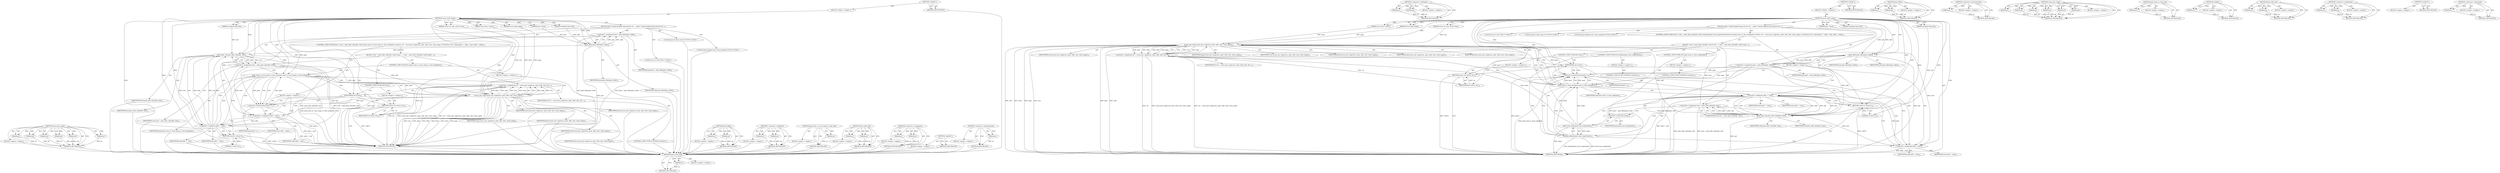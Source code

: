 digraph "&lt;operator&gt;.postIncrement" {
vulnerable_116 [label=<(METHOD,pmd_trans_huge)>];
vulnerable_117 [label=<(PARAM,p1)>];
vulnerable_118 [label=<(BLOCK,&lt;empty&gt;,&lt;empty&gt;)>];
vulnerable_119 [label=<(METHOD_RETURN,ANY)>];
vulnerable_141 [label=<(METHOD,&lt;operator&gt;.notEquals)>];
vulnerable_142 [label=<(PARAM,p1)>];
vulnerable_143 [label=<(PARAM,p2)>];
vulnerable_144 [label=<(BLOCK,&lt;empty&gt;,&lt;empty&gt;)>];
vulnerable_145 [label=<(METHOD_RETURN,ANY)>];
vulnerable_6 [label=<(METHOD,&lt;global&gt;)<SUB>1</SUB>>];
vulnerable_7 [label=<(BLOCK,&lt;empty&gt;,&lt;empty&gt;)<SUB>1</SUB>>];
vulnerable_8 [label=<(METHOD,unuse_pmd_range)<SUB>1</SUB>>];
vulnerable_9 [label=<(PARAM,struct vm_area_struct *vma)<SUB>1</SUB>>];
vulnerable_10 [label=<(PARAM,pud_t *pud)<SUB>1</SUB>>];
vulnerable_11 [label=<(PARAM,unsigned long addr)<SUB>2</SUB>>];
vulnerable_12 [label=<(PARAM,unsigned long end)<SUB>2</SUB>>];
vulnerable_13 [label=<(PARAM,swp_entry_t entry)<SUB>3</SUB>>];
vulnerable_14 [label=<(PARAM,struct page *page)<SUB>3</SUB>>];
vulnerable_15 [label=<(BLOCK,{
	pmd_t *pmd;
	unsigned long next;
	int ret;

...,{
	pmd_t *pmd;
	unsigned long next;
	int ret;

...)<SUB>4</SUB>>];
vulnerable_16 [label="<(LOCAL,pmd_t* pmd: pmd_t*)<SUB>5</SUB>>"];
vulnerable_17 [label="<(LOCAL,long unsigned next: long unsigned)<SUB>6</SUB>>"];
vulnerable_18 [label="<(LOCAL,int ret: int)<SUB>7</SUB>>"];
vulnerable_19 [label=<(&lt;operator&gt;.assignment,pmd = pmd_offset(pud, addr))<SUB>9</SUB>>];
vulnerable_20 [label=<(IDENTIFIER,pmd,pmd = pmd_offset(pud, addr))<SUB>9</SUB>>];
vulnerable_21 [label=<(pmd_offset,pmd_offset(pud, addr))<SUB>9</SUB>>];
vulnerable_22 [label=<(IDENTIFIER,pud,pmd_offset(pud, addr))<SUB>9</SUB>>];
vulnerable_23 [label=<(IDENTIFIER,addr,pmd_offset(pud, addr))<SUB>9</SUB>>];
vulnerable_24 [label=<(CONTROL_STRUCTURE,DO,do {
 		next = pmd_addr_end(addr, end);
		if (unlikely(pmd_trans_huge(*pmd)))
			continue;
		if (pmd_none_or_clear_bad(pmd))
 			continue;
 		ret = unuse_pte_range(vma, pmd, addr, next, entry, page);
 		if (ret)
			return ret;
	} while (pmd++, addr = next, addr != end);)<SUB>10</SUB>>];
vulnerable_25 [label=<(BLOCK,{
 		next = pmd_addr_end(addr, end);
		if (unli...,{
 		next = pmd_addr_end(addr, end);
		if (unli...)<SUB>10</SUB>>];
vulnerable_26 [label=<(&lt;operator&gt;.assignment,next = pmd_addr_end(addr, end))<SUB>11</SUB>>];
vulnerable_27 [label=<(IDENTIFIER,next,next = pmd_addr_end(addr, end))<SUB>11</SUB>>];
vulnerable_28 [label=<(pmd_addr_end,pmd_addr_end(addr, end))<SUB>11</SUB>>];
vulnerable_29 [label=<(IDENTIFIER,addr,pmd_addr_end(addr, end))<SUB>11</SUB>>];
vulnerable_30 [label=<(IDENTIFIER,end,pmd_addr_end(addr, end))<SUB>11</SUB>>];
vulnerable_31 [label=<(CONTROL_STRUCTURE,IF,if (unlikely(pmd_trans_huge(*pmd))))<SUB>12</SUB>>];
vulnerable_32 [label=<(unlikely,unlikely(pmd_trans_huge(*pmd)))<SUB>12</SUB>>];
vulnerable_33 [label=<(pmd_trans_huge,pmd_trans_huge(*pmd))<SUB>12</SUB>>];
vulnerable_34 [label=<(&lt;operator&gt;.indirection,*pmd)<SUB>12</SUB>>];
vulnerable_35 [label=<(IDENTIFIER,pmd,pmd_trans_huge(*pmd))<SUB>12</SUB>>];
vulnerable_36 [label=<(BLOCK,&lt;empty&gt;,&lt;empty&gt;)<SUB>13</SUB>>];
vulnerable_37 [label=<(CONTROL_STRUCTURE,CONTINUE,continue;)<SUB>13</SUB>>];
vulnerable_38 [label=<(CONTROL_STRUCTURE,IF,if (pmd_none_or_clear_bad(pmd)))<SUB>14</SUB>>];
vulnerable_39 [label=<(pmd_none_or_clear_bad,pmd_none_or_clear_bad(pmd))<SUB>14</SUB>>];
vulnerable_40 [label=<(IDENTIFIER,pmd,pmd_none_or_clear_bad(pmd))<SUB>14</SUB>>];
vulnerable_41 [label=<(BLOCK,&lt;empty&gt;,&lt;empty&gt;)<SUB>15</SUB>>];
vulnerable_42 [label=<(CONTROL_STRUCTURE,CONTINUE,continue;)<SUB>15</SUB>>];
vulnerable_43 [label=<(&lt;operator&gt;.assignment,ret = unuse_pte_range(vma, pmd, addr, next, ent...)<SUB>16</SUB>>];
vulnerable_44 [label=<(IDENTIFIER,ret,ret = unuse_pte_range(vma, pmd, addr, next, ent...)<SUB>16</SUB>>];
vulnerable_45 [label=<(unuse_pte_range,unuse_pte_range(vma, pmd, addr, next, entry, page))<SUB>16</SUB>>];
vulnerable_46 [label=<(IDENTIFIER,vma,unuse_pte_range(vma, pmd, addr, next, entry, page))<SUB>16</SUB>>];
vulnerable_47 [label=<(IDENTIFIER,pmd,unuse_pte_range(vma, pmd, addr, next, entry, page))<SUB>16</SUB>>];
vulnerable_48 [label=<(IDENTIFIER,addr,unuse_pte_range(vma, pmd, addr, next, entry, page))<SUB>16</SUB>>];
vulnerable_49 [label=<(IDENTIFIER,next,unuse_pte_range(vma, pmd, addr, next, entry, page))<SUB>16</SUB>>];
vulnerable_50 [label=<(IDENTIFIER,entry,unuse_pte_range(vma, pmd, addr, next, entry, page))<SUB>16</SUB>>];
vulnerable_51 [label=<(IDENTIFIER,page,unuse_pte_range(vma, pmd, addr, next, entry, page))<SUB>16</SUB>>];
vulnerable_52 [label=<(CONTROL_STRUCTURE,IF,if (ret))<SUB>17</SUB>>];
vulnerable_53 [label=<(IDENTIFIER,ret,if (ret))<SUB>17</SUB>>];
vulnerable_54 [label=<(BLOCK,&lt;empty&gt;,&lt;empty&gt;)<SUB>18</SUB>>];
vulnerable_55 [label=<(RETURN,return ret;,return ret;)<SUB>18</SUB>>];
vulnerable_56 [label=<(IDENTIFIER,ret,return ret;)<SUB>18</SUB>>];
vulnerable_57 [label=<(BLOCK,&lt;empty&gt;,&lt;empty&gt;)<SUB>19</SUB>>];
vulnerable_58 [label=<(&lt;operator&gt;.postIncrement,pmd++)<SUB>19</SUB>>];
vulnerable_59 [label=<(IDENTIFIER,pmd,pmd++)<SUB>19</SUB>>];
vulnerable_60 [label=<(&lt;operator&gt;.assignment,addr = next)<SUB>19</SUB>>];
vulnerable_61 [label=<(IDENTIFIER,addr,addr = next)<SUB>19</SUB>>];
vulnerable_62 [label=<(IDENTIFIER,next,addr = next)<SUB>19</SUB>>];
vulnerable_63 [label=<(&lt;operator&gt;.notEquals,addr != end)<SUB>19</SUB>>];
vulnerable_64 [label=<(IDENTIFIER,addr,addr != end)<SUB>19</SUB>>];
vulnerable_65 [label=<(IDENTIFIER,end,addr != end)<SUB>19</SUB>>];
vulnerable_66 [label=<(RETURN,return 0;,return 0;)<SUB>20</SUB>>];
vulnerable_67 [label=<(LITERAL,0,return 0;)<SUB>20</SUB>>];
vulnerable_68 [label=<(METHOD_RETURN,int)<SUB>1</SUB>>];
vulnerable_70 [label=<(METHOD_RETURN,ANY)<SUB>1</SUB>>];
vulnerable_102 [label=<(METHOD,pmd_offset)>];
vulnerable_103 [label=<(PARAM,p1)>];
vulnerable_104 [label=<(PARAM,p2)>];
vulnerable_105 [label=<(BLOCK,&lt;empty&gt;,&lt;empty&gt;)>];
vulnerable_106 [label=<(METHOD_RETURN,ANY)>];
vulnerable_137 [label=<(METHOD,&lt;operator&gt;.postIncrement)>];
vulnerable_138 [label=<(PARAM,p1)>];
vulnerable_139 [label=<(BLOCK,&lt;empty&gt;,&lt;empty&gt;)>];
vulnerable_140 [label=<(METHOD_RETURN,ANY)>];
vulnerable_128 [label=<(METHOD,unuse_pte_range)>];
vulnerable_129 [label=<(PARAM,p1)>];
vulnerable_130 [label=<(PARAM,p2)>];
vulnerable_131 [label=<(PARAM,p3)>];
vulnerable_132 [label=<(PARAM,p4)>];
vulnerable_133 [label=<(PARAM,p5)>];
vulnerable_134 [label=<(PARAM,p6)>];
vulnerable_135 [label=<(BLOCK,&lt;empty&gt;,&lt;empty&gt;)>];
vulnerable_136 [label=<(METHOD_RETURN,ANY)>];
vulnerable_124 [label=<(METHOD,pmd_none_or_clear_bad)>];
vulnerable_125 [label=<(PARAM,p1)>];
vulnerable_126 [label=<(BLOCK,&lt;empty&gt;,&lt;empty&gt;)>];
vulnerable_127 [label=<(METHOD_RETURN,ANY)>];
vulnerable_112 [label=<(METHOD,unlikely)>];
vulnerable_113 [label=<(PARAM,p1)>];
vulnerable_114 [label=<(BLOCK,&lt;empty&gt;,&lt;empty&gt;)>];
vulnerable_115 [label=<(METHOD_RETURN,ANY)>];
vulnerable_107 [label=<(METHOD,pmd_addr_end)>];
vulnerable_108 [label=<(PARAM,p1)>];
vulnerable_109 [label=<(PARAM,p2)>];
vulnerable_110 [label=<(BLOCK,&lt;empty&gt;,&lt;empty&gt;)>];
vulnerable_111 [label=<(METHOD_RETURN,ANY)>];
vulnerable_97 [label=<(METHOD,&lt;operator&gt;.assignment)>];
vulnerable_98 [label=<(PARAM,p1)>];
vulnerable_99 [label=<(PARAM,p2)>];
vulnerable_100 [label=<(BLOCK,&lt;empty&gt;,&lt;empty&gt;)>];
vulnerable_101 [label=<(METHOD_RETURN,ANY)>];
vulnerable_91 [label=<(METHOD,&lt;global&gt;)<SUB>1</SUB>>];
vulnerable_92 [label=<(BLOCK,&lt;empty&gt;,&lt;empty&gt;)>];
vulnerable_93 [label=<(METHOD_RETURN,ANY)>];
vulnerable_120 [label=<(METHOD,&lt;operator&gt;.indirection)>];
vulnerable_121 [label=<(PARAM,p1)>];
vulnerable_122 [label=<(BLOCK,&lt;empty&gt;,&lt;empty&gt;)>];
vulnerable_123 [label=<(METHOD_RETURN,ANY)>];
fixed_109 [label=<(METHOD,unuse_pte_range)>];
fixed_110 [label=<(PARAM,p1)>];
fixed_111 [label=<(PARAM,p2)>];
fixed_112 [label=<(PARAM,p3)>];
fixed_113 [label=<(PARAM,p4)>];
fixed_114 [label=<(PARAM,p5)>];
fixed_115 [label=<(PARAM,p6)>];
fixed_116 [label=<(BLOCK,&lt;empty&gt;,&lt;empty&gt;)>];
fixed_117 [label=<(METHOD_RETURN,ANY)>];
fixed_6 [label=<(METHOD,&lt;global&gt;)<SUB>1</SUB>>];
fixed_7 [label=<(BLOCK,&lt;empty&gt;,&lt;empty&gt;)<SUB>1</SUB>>];
fixed_8 [label=<(METHOD,unuse_pmd_range)<SUB>1</SUB>>];
fixed_9 [label=<(PARAM,struct vm_area_struct *vma)<SUB>1</SUB>>];
fixed_10 [label=<(PARAM,pud_t *pud)<SUB>1</SUB>>];
fixed_11 [label=<(PARAM,unsigned long addr)<SUB>2</SUB>>];
fixed_12 [label=<(PARAM,unsigned long end)<SUB>2</SUB>>];
fixed_13 [label=<(PARAM,swp_entry_t entry)<SUB>3</SUB>>];
fixed_14 [label=<(PARAM,struct page *page)<SUB>3</SUB>>];
fixed_15 [label=<(BLOCK,{
	pmd_t *pmd;
	unsigned long next;
	int ret;

...,{
	pmd_t *pmd;
	unsigned long next;
	int ret;

...)<SUB>4</SUB>>];
fixed_16 [label="<(LOCAL,pmd_t* pmd: pmd_t*)<SUB>5</SUB>>"];
fixed_17 [label="<(LOCAL,long unsigned next: long unsigned)<SUB>6</SUB>>"];
fixed_18 [label="<(LOCAL,int ret: int)<SUB>7</SUB>>"];
fixed_19 [label=<(&lt;operator&gt;.assignment,pmd = pmd_offset(pud, addr))<SUB>9</SUB>>];
fixed_20 [label=<(IDENTIFIER,pmd,pmd = pmd_offset(pud, addr))<SUB>9</SUB>>];
fixed_21 [label=<(pmd_offset,pmd_offset(pud, addr))<SUB>9</SUB>>];
fixed_22 [label=<(IDENTIFIER,pud,pmd_offset(pud, addr))<SUB>9</SUB>>];
fixed_23 [label=<(IDENTIFIER,addr,pmd_offset(pud, addr))<SUB>9</SUB>>];
fixed_24 [label=<(CONTROL_STRUCTURE,DO,do {
 		next = pmd_addr_end(addr, end);
		if (pmd_none_or_trans_huge_or_clear_bad(pmd))
 			continue;
 		ret = unuse_pte_range(vma, pmd, addr, next, entry, page);
 		if (ret)
			return ret;
	} while (pmd++, addr = next, addr != end);)<SUB>10</SUB>>];
fixed_25 [label=<(BLOCK,{
 		next = pmd_addr_end(addr, end);
		if (pmd_...,{
 		next = pmd_addr_end(addr, end);
		if (pmd_...)<SUB>10</SUB>>];
fixed_26 [label=<(&lt;operator&gt;.assignment,next = pmd_addr_end(addr, end))<SUB>11</SUB>>];
fixed_27 [label=<(IDENTIFIER,next,next = pmd_addr_end(addr, end))<SUB>11</SUB>>];
fixed_28 [label=<(pmd_addr_end,pmd_addr_end(addr, end))<SUB>11</SUB>>];
fixed_29 [label=<(IDENTIFIER,addr,pmd_addr_end(addr, end))<SUB>11</SUB>>];
fixed_30 [label=<(IDENTIFIER,end,pmd_addr_end(addr, end))<SUB>11</SUB>>];
fixed_31 [label=<(CONTROL_STRUCTURE,IF,if (pmd_none_or_trans_huge_or_clear_bad(pmd)))<SUB>12</SUB>>];
fixed_32 [label=<(pmd_none_or_trans_huge_or_clear_bad,pmd_none_or_trans_huge_or_clear_bad(pmd))<SUB>12</SUB>>];
fixed_33 [label=<(IDENTIFIER,pmd,pmd_none_or_trans_huge_or_clear_bad(pmd))<SUB>12</SUB>>];
fixed_34 [label=<(BLOCK,&lt;empty&gt;,&lt;empty&gt;)<SUB>13</SUB>>];
fixed_35 [label=<(CONTROL_STRUCTURE,CONTINUE,continue;)<SUB>13</SUB>>];
fixed_36 [label=<(&lt;operator&gt;.assignment,ret = unuse_pte_range(vma, pmd, addr, next, ent...)<SUB>14</SUB>>];
fixed_37 [label=<(IDENTIFIER,ret,ret = unuse_pte_range(vma, pmd, addr, next, ent...)<SUB>14</SUB>>];
fixed_38 [label=<(unuse_pte_range,unuse_pte_range(vma, pmd, addr, next, entry, page))<SUB>14</SUB>>];
fixed_39 [label=<(IDENTIFIER,vma,unuse_pte_range(vma, pmd, addr, next, entry, page))<SUB>14</SUB>>];
fixed_40 [label=<(IDENTIFIER,pmd,unuse_pte_range(vma, pmd, addr, next, entry, page))<SUB>14</SUB>>];
fixed_41 [label=<(IDENTIFIER,addr,unuse_pte_range(vma, pmd, addr, next, entry, page))<SUB>14</SUB>>];
fixed_42 [label=<(IDENTIFIER,next,unuse_pte_range(vma, pmd, addr, next, entry, page))<SUB>14</SUB>>];
fixed_43 [label=<(IDENTIFIER,entry,unuse_pte_range(vma, pmd, addr, next, entry, page))<SUB>14</SUB>>];
fixed_44 [label=<(IDENTIFIER,page,unuse_pte_range(vma, pmd, addr, next, entry, page))<SUB>14</SUB>>];
fixed_45 [label=<(CONTROL_STRUCTURE,IF,if (ret))<SUB>15</SUB>>];
fixed_46 [label=<(IDENTIFIER,ret,if (ret))<SUB>15</SUB>>];
fixed_47 [label=<(BLOCK,&lt;empty&gt;,&lt;empty&gt;)<SUB>16</SUB>>];
fixed_48 [label=<(RETURN,return ret;,return ret;)<SUB>16</SUB>>];
fixed_49 [label=<(IDENTIFIER,ret,return ret;)<SUB>16</SUB>>];
fixed_50 [label=<(BLOCK,&lt;empty&gt;,&lt;empty&gt;)<SUB>17</SUB>>];
fixed_51 [label=<(&lt;operator&gt;.postIncrement,pmd++)<SUB>17</SUB>>];
fixed_52 [label=<(IDENTIFIER,pmd,pmd++)<SUB>17</SUB>>];
fixed_53 [label=<(&lt;operator&gt;.assignment,addr = next)<SUB>17</SUB>>];
fixed_54 [label=<(IDENTIFIER,addr,addr = next)<SUB>17</SUB>>];
fixed_55 [label=<(IDENTIFIER,next,addr = next)<SUB>17</SUB>>];
fixed_56 [label=<(&lt;operator&gt;.notEquals,addr != end)<SUB>17</SUB>>];
fixed_57 [label=<(IDENTIFIER,addr,addr != end)<SUB>17</SUB>>];
fixed_58 [label=<(IDENTIFIER,end,addr != end)<SUB>17</SUB>>];
fixed_59 [label=<(RETURN,return 0;,return 0;)<SUB>18</SUB>>];
fixed_60 [label=<(LITERAL,0,return 0;)<SUB>18</SUB>>];
fixed_61 [label=<(METHOD_RETURN,int)<SUB>1</SUB>>];
fixed_63 [label=<(METHOD_RETURN,ANY)<SUB>1</SUB>>];
fixed_95 [label=<(METHOD,pmd_offset)>];
fixed_96 [label=<(PARAM,p1)>];
fixed_97 [label=<(PARAM,p2)>];
fixed_98 [label=<(BLOCK,&lt;empty&gt;,&lt;empty&gt;)>];
fixed_99 [label=<(METHOD_RETURN,ANY)>];
fixed_122 [label=<(METHOD,&lt;operator&gt;.notEquals)>];
fixed_123 [label=<(PARAM,p1)>];
fixed_124 [label=<(PARAM,p2)>];
fixed_125 [label=<(BLOCK,&lt;empty&gt;,&lt;empty&gt;)>];
fixed_126 [label=<(METHOD_RETURN,ANY)>];
fixed_105 [label=<(METHOD,pmd_none_or_trans_huge_or_clear_bad)>];
fixed_106 [label=<(PARAM,p1)>];
fixed_107 [label=<(BLOCK,&lt;empty&gt;,&lt;empty&gt;)>];
fixed_108 [label=<(METHOD_RETURN,ANY)>];
fixed_100 [label=<(METHOD,pmd_addr_end)>];
fixed_101 [label=<(PARAM,p1)>];
fixed_102 [label=<(PARAM,p2)>];
fixed_103 [label=<(BLOCK,&lt;empty&gt;,&lt;empty&gt;)>];
fixed_104 [label=<(METHOD_RETURN,ANY)>];
fixed_90 [label=<(METHOD,&lt;operator&gt;.assignment)>];
fixed_91 [label=<(PARAM,p1)>];
fixed_92 [label=<(PARAM,p2)>];
fixed_93 [label=<(BLOCK,&lt;empty&gt;,&lt;empty&gt;)>];
fixed_94 [label=<(METHOD_RETURN,ANY)>];
fixed_84 [label=<(METHOD,&lt;global&gt;)<SUB>1</SUB>>];
fixed_85 [label=<(BLOCK,&lt;empty&gt;,&lt;empty&gt;)>];
fixed_86 [label=<(METHOD_RETURN,ANY)>];
fixed_118 [label=<(METHOD,&lt;operator&gt;.postIncrement)>];
fixed_119 [label=<(PARAM,p1)>];
fixed_120 [label=<(BLOCK,&lt;empty&gt;,&lt;empty&gt;)>];
fixed_121 [label=<(METHOD_RETURN,ANY)>];
vulnerable_116 -> vulnerable_117  [key=0, label="AST: "];
vulnerable_116 -> vulnerable_117  [key=1, label="DDG: "];
vulnerable_116 -> vulnerable_118  [key=0, label="AST: "];
vulnerable_116 -> vulnerable_119  [key=0, label="AST: "];
vulnerable_116 -> vulnerable_119  [key=1, label="CFG: "];
vulnerable_117 -> vulnerable_119  [key=0, label="DDG: p1"];
vulnerable_141 -> vulnerable_142  [key=0, label="AST: "];
vulnerable_141 -> vulnerable_142  [key=1, label="DDG: "];
vulnerable_141 -> vulnerable_144  [key=0, label="AST: "];
vulnerable_141 -> vulnerable_143  [key=0, label="AST: "];
vulnerable_141 -> vulnerable_143  [key=1, label="DDG: "];
vulnerable_141 -> vulnerable_145  [key=0, label="AST: "];
vulnerable_141 -> vulnerable_145  [key=1, label="CFG: "];
vulnerable_142 -> vulnerable_145  [key=0, label="DDG: p1"];
vulnerable_143 -> vulnerable_145  [key=0, label="DDG: p2"];
vulnerable_6 -> vulnerable_7  [key=0, label="AST: "];
vulnerable_6 -> vulnerable_70  [key=0, label="AST: "];
vulnerable_6 -> vulnerable_70  [key=1, label="CFG: "];
vulnerable_7 -> vulnerable_8  [key=0, label="AST: "];
vulnerable_8 -> vulnerable_9  [key=0, label="AST: "];
vulnerable_8 -> vulnerable_9  [key=1, label="DDG: "];
vulnerable_8 -> vulnerable_10  [key=0, label="AST: "];
vulnerable_8 -> vulnerable_10  [key=1, label="DDG: "];
vulnerable_8 -> vulnerable_11  [key=0, label="AST: "];
vulnerable_8 -> vulnerable_11  [key=1, label="DDG: "];
vulnerable_8 -> vulnerable_12  [key=0, label="AST: "];
vulnerable_8 -> vulnerable_12  [key=1, label="DDG: "];
vulnerable_8 -> vulnerable_13  [key=0, label="AST: "];
vulnerable_8 -> vulnerable_13  [key=1, label="DDG: "];
vulnerable_8 -> vulnerable_14  [key=0, label="AST: "];
vulnerable_8 -> vulnerable_14  [key=1, label="DDG: "];
vulnerable_8 -> vulnerable_15  [key=0, label="AST: "];
vulnerable_8 -> vulnerable_68  [key=0, label="AST: "];
vulnerable_8 -> vulnerable_21  [key=0, label="CFG: "];
vulnerable_8 -> vulnerable_21  [key=1, label="DDG: "];
vulnerable_8 -> vulnerable_66  [key=0, label="DDG: "];
vulnerable_8 -> vulnerable_67  [key=0, label="DDG: "];
vulnerable_8 -> vulnerable_60  [key=0, label="DDG: "];
vulnerable_8 -> vulnerable_53  [key=0, label="DDG: "];
vulnerable_8 -> vulnerable_58  [key=0, label="DDG: "];
vulnerable_8 -> vulnerable_63  [key=0, label="DDG: "];
vulnerable_8 -> vulnerable_28  [key=0, label="DDG: "];
vulnerable_8 -> vulnerable_39  [key=0, label="DDG: "];
vulnerable_8 -> vulnerable_45  [key=0, label="DDG: "];
vulnerable_8 -> vulnerable_56  [key=0, label="DDG: "];
vulnerable_9 -> vulnerable_45  [key=0, label="DDG: vma"];
vulnerable_10 -> vulnerable_21  [key=0, label="DDG: pud"];
vulnerable_11 -> vulnerable_21  [key=0, label="DDG: addr"];
vulnerable_12 -> vulnerable_28  [key=0, label="DDG: end"];
vulnerable_13 -> vulnerable_45  [key=0, label="DDG: entry"];
vulnerable_14 -> vulnerable_45  [key=0, label="DDG: page"];
vulnerable_15 -> vulnerable_16  [key=0, label="AST: "];
vulnerable_15 -> vulnerable_17  [key=0, label="AST: "];
vulnerable_15 -> vulnerable_18  [key=0, label="AST: "];
vulnerable_15 -> vulnerable_19  [key=0, label="AST: "];
vulnerable_15 -> vulnerable_24  [key=0, label="AST: "];
vulnerable_15 -> vulnerable_66  [key=0, label="AST: "];
vulnerable_19 -> vulnerable_20  [key=0, label="AST: "];
vulnerable_19 -> vulnerable_21  [key=0, label="AST: "];
vulnerable_19 -> vulnerable_28  [key=0, label="CFG: "];
vulnerable_19 -> vulnerable_68  [key=0, label="DDG: pmd_offset(pud, addr)"];
vulnerable_19 -> vulnerable_68  [key=1, label="DDG: pmd = pmd_offset(pud, addr)"];
vulnerable_19 -> vulnerable_58  [key=0, label="DDG: pmd"];
vulnerable_19 -> vulnerable_39  [key=0, label="DDG: pmd"];
vulnerable_21 -> vulnerable_22  [key=0, label="AST: "];
vulnerable_21 -> vulnerable_23  [key=0, label="AST: "];
vulnerable_21 -> vulnerable_19  [key=0, label="CFG: "];
vulnerable_21 -> vulnerable_19  [key=1, label="DDG: pud"];
vulnerable_21 -> vulnerable_19  [key=2, label="DDG: addr"];
vulnerable_21 -> vulnerable_68  [key=0, label="DDG: pud"];
vulnerable_21 -> vulnerable_28  [key=0, label="DDG: addr"];
vulnerable_24 -> vulnerable_25  [key=0, label="AST: "];
vulnerable_24 -> vulnerable_57  [key=0, label="AST: "];
vulnerable_25 -> vulnerable_26  [key=0, label="AST: "];
vulnerable_25 -> vulnerable_31  [key=0, label="AST: "];
vulnerable_25 -> vulnerable_38  [key=0, label="AST: "];
vulnerable_25 -> vulnerable_43  [key=0, label="AST: "];
vulnerable_25 -> vulnerable_52  [key=0, label="AST: "];
vulnerable_26 -> vulnerable_27  [key=0, label="AST: "];
vulnerable_26 -> vulnerable_28  [key=0, label="AST: "];
vulnerable_26 -> vulnerable_34  [key=0, label="CFG: "];
vulnerable_26 -> vulnerable_68  [key=0, label="DDG: pmd_addr_end(addr, end)"];
vulnerable_26 -> vulnerable_68  [key=1, label="DDG: next = pmd_addr_end(addr, end)"];
vulnerable_26 -> vulnerable_60  [key=0, label="DDG: next"];
vulnerable_26 -> vulnerable_45  [key=0, label="DDG: next"];
vulnerable_28 -> vulnerable_29  [key=0, label="AST: "];
vulnerable_28 -> vulnerable_30  [key=0, label="AST: "];
vulnerable_28 -> vulnerable_26  [key=0, label="CFG: "];
vulnerable_28 -> vulnerable_26  [key=1, label="DDG: addr"];
vulnerable_28 -> vulnerable_26  [key=2, label="DDG: end"];
vulnerable_28 -> vulnerable_68  [key=0, label="DDG: end"];
vulnerable_28 -> vulnerable_63  [key=0, label="DDG: end"];
vulnerable_28 -> vulnerable_45  [key=0, label="DDG: addr"];
vulnerable_31 -> vulnerable_32  [key=0, label="AST: "];
vulnerable_31 -> vulnerable_36  [key=0, label="AST: "];
vulnerable_32 -> vulnerable_33  [key=0, label="AST: "];
vulnerable_32 -> vulnerable_58  [key=0, label="CFG: "];
vulnerable_32 -> vulnerable_58  [key=1, label="CDG: "];
vulnerable_32 -> vulnerable_39  [key=0, label="CFG: "];
vulnerable_32 -> vulnerable_39  [key=1, label="CDG: "];
vulnerable_32 -> vulnerable_68  [key=0, label="DDG: pmd_trans_huge(*pmd)"];
vulnerable_32 -> vulnerable_68  [key=1, label="DDG: unlikely(pmd_trans_huge(*pmd))"];
vulnerable_32 -> vulnerable_60  [key=0, label="CDG: "];
vulnerable_32 -> vulnerable_63  [key=0, label="CDG: "];
vulnerable_33 -> vulnerable_34  [key=0, label="AST: "];
vulnerable_33 -> vulnerable_32  [key=0, label="CFG: "];
vulnerable_33 -> vulnerable_32  [key=1, label="DDG: *pmd"];
vulnerable_33 -> vulnerable_68  [key=0, label="DDG: *pmd"];
vulnerable_33 -> vulnerable_58  [key=0, label="DDG: *pmd"];
vulnerable_33 -> vulnerable_39  [key=0, label="DDG: *pmd"];
vulnerable_33 -> vulnerable_45  [key=0, label="DDG: *pmd"];
vulnerable_34 -> vulnerable_35  [key=0, label="AST: "];
vulnerable_34 -> vulnerable_33  [key=0, label="CFG: "];
vulnerable_36 -> vulnerable_37  [key=0, label="AST: "];
vulnerable_38 -> vulnerable_39  [key=0, label="AST: "];
vulnerable_38 -> vulnerable_41  [key=0, label="AST: "];
vulnerable_39 -> vulnerable_40  [key=0, label="AST: "];
vulnerable_39 -> vulnerable_58  [key=0, label="CFG: "];
vulnerable_39 -> vulnerable_58  [key=1, label="DDG: pmd"];
vulnerable_39 -> vulnerable_58  [key=2, label="CDG: "];
vulnerable_39 -> vulnerable_45  [key=0, label="CFG: "];
vulnerable_39 -> vulnerable_45  [key=1, label="DDG: pmd"];
vulnerable_39 -> vulnerable_45  [key=2, label="CDG: "];
vulnerable_39 -> vulnerable_68  [key=0, label="DDG: pmd_none_or_clear_bad(pmd)"];
vulnerable_39 -> vulnerable_60  [key=0, label="CDG: "];
vulnerable_39 -> vulnerable_53  [key=0, label="CDG: "];
vulnerable_39 -> vulnerable_63  [key=0, label="CDG: "];
vulnerable_39 -> vulnerable_43  [key=0, label="CDG: "];
vulnerable_41 -> vulnerable_42  [key=0, label="AST: "];
vulnerable_43 -> vulnerable_44  [key=0, label="AST: "];
vulnerable_43 -> vulnerable_45  [key=0, label="AST: "];
vulnerable_43 -> vulnerable_53  [key=0, label="CFG: "];
vulnerable_43 -> vulnerable_68  [key=0, label="DDG: ret"];
vulnerable_43 -> vulnerable_68  [key=1, label="DDG: unuse_pte_range(vma, pmd, addr, next, entry, page)"];
vulnerable_43 -> vulnerable_68  [key=2, label="DDG: ret = unuse_pte_range(vma, pmd, addr, next, entry, page)"];
vulnerable_43 -> vulnerable_56  [key=0, label="DDG: ret"];
vulnerable_45 -> vulnerable_46  [key=0, label="AST: "];
vulnerable_45 -> vulnerable_47  [key=0, label="AST: "];
vulnerable_45 -> vulnerable_48  [key=0, label="AST: "];
vulnerable_45 -> vulnerable_49  [key=0, label="AST: "];
vulnerable_45 -> vulnerable_50  [key=0, label="AST: "];
vulnerable_45 -> vulnerable_51  [key=0, label="AST: "];
vulnerable_45 -> vulnerable_43  [key=0, label="CFG: "];
vulnerable_45 -> vulnerable_43  [key=1, label="DDG: vma"];
vulnerable_45 -> vulnerable_43  [key=2, label="DDG: pmd"];
vulnerable_45 -> vulnerable_43  [key=3, label="DDG: next"];
vulnerable_45 -> vulnerable_43  [key=4, label="DDG: entry"];
vulnerable_45 -> vulnerable_43  [key=5, label="DDG: addr"];
vulnerable_45 -> vulnerable_43  [key=6, label="DDG: page"];
vulnerable_45 -> vulnerable_68  [key=0, label="DDG: vma"];
vulnerable_45 -> vulnerable_68  [key=1, label="DDG: pmd"];
vulnerable_45 -> vulnerable_68  [key=2, label="DDG: addr"];
vulnerable_45 -> vulnerable_68  [key=3, label="DDG: next"];
vulnerable_45 -> vulnerable_68  [key=4, label="DDG: entry"];
vulnerable_45 -> vulnerable_68  [key=5, label="DDG: page"];
vulnerable_45 -> vulnerable_60  [key=0, label="DDG: next"];
vulnerable_45 -> vulnerable_58  [key=0, label="DDG: pmd"];
vulnerable_52 -> vulnerable_53  [key=0, label="AST: "];
vulnerable_52 -> vulnerable_54  [key=0, label="AST: "];
vulnerable_53 -> vulnerable_58  [key=0, label="CFG: "];
vulnerable_53 -> vulnerable_58  [key=1, label="CDG: "];
vulnerable_53 -> vulnerable_55  [key=0, label="CFG: "];
vulnerable_53 -> vulnerable_55  [key=1, label="CDG: "];
vulnerable_53 -> vulnerable_60  [key=0, label="CDG: "];
vulnerable_53 -> vulnerable_63  [key=0, label="CDG: "];
vulnerable_54 -> vulnerable_55  [key=0, label="AST: "];
vulnerable_55 -> vulnerable_56  [key=0, label="AST: "];
vulnerable_55 -> vulnerable_68  [key=0, label="CFG: "];
vulnerable_55 -> vulnerable_68  [key=1, label="DDG: &lt;RET&gt;"];
vulnerable_56 -> vulnerable_55  [key=0, label="DDG: ret"];
vulnerable_57 -> vulnerable_58  [key=0, label="AST: "];
vulnerable_57 -> vulnerable_60  [key=0, label="AST: "];
vulnerable_57 -> vulnerable_63  [key=0, label="AST: "];
vulnerable_58 -> vulnerable_59  [key=0, label="AST: "];
vulnerable_58 -> vulnerable_60  [key=0, label="CFG: "];
vulnerable_58 -> vulnerable_68  [key=0, label="DDG: pmd++"];
vulnerable_58 -> vulnerable_39  [key=0, label="DDG: pmd"];
vulnerable_60 -> vulnerable_61  [key=0, label="AST: "];
vulnerable_60 -> vulnerable_62  [key=0, label="AST: "];
vulnerable_60 -> vulnerable_63  [key=0, label="CFG: "];
vulnerable_60 -> vulnerable_63  [key=1, label="DDG: addr"];
vulnerable_60 -> vulnerable_68  [key=0, label="DDG: addr = next"];
vulnerable_63 -> vulnerable_64  [key=0, label="AST: "];
vulnerable_63 -> vulnerable_65  [key=0, label="AST: "];
vulnerable_63 -> vulnerable_28  [key=0, label="CFG: "];
vulnerable_63 -> vulnerable_28  [key=1, label="DDG: addr"];
vulnerable_63 -> vulnerable_28  [key=2, label="DDG: end"];
vulnerable_63 -> vulnerable_28  [key=3, label="CDG: "];
vulnerable_63 -> vulnerable_66  [key=0, label="CFG: "];
vulnerable_63 -> vulnerable_66  [key=1, label="CDG: "];
vulnerable_63 -> vulnerable_68  [key=0, label="DDG: addr != end"];
vulnerable_63 -> vulnerable_34  [key=0, label="CDG: "];
vulnerable_63 -> vulnerable_32  [key=0, label="CDG: "];
vulnerable_63 -> vulnerable_33  [key=0, label="CDG: "];
vulnerable_63 -> vulnerable_26  [key=0, label="CDG: "];
vulnerable_66 -> vulnerable_67  [key=0, label="AST: "];
vulnerable_66 -> vulnerable_68  [key=0, label="CFG: "];
vulnerable_66 -> vulnerable_68  [key=1, label="DDG: &lt;RET&gt;"];
vulnerable_67 -> vulnerable_66  [key=0, label="DDG: 0"];
vulnerable_102 -> vulnerable_103  [key=0, label="AST: "];
vulnerable_102 -> vulnerable_103  [key=1, label="DDG: "];
vulnerable_102 -> vulnerable_105  [key=0, label="AST: "];
vulnerable_102 -> vulnerable_104  [key=0, label="AST: "];
vulnerable_102 -> vulnerable_104  [key=1, label="DDG: "];
vulnerable_102 -> vulnerable_106  [key=0, label="AST: "];
vulnerable_102 -> vulnerable_106  [key=1, label="CFG: "];
vulnerable_103 -> vulnerable_106  [key=0, label="DDG: p1"];
vulnerable_104 -> vulnerable_106  [key=0, label="DDG: p2"];
vulnerable_137 -> vulnerable_138  [key=0, label="AST: "];
vulnerable_137 -> vulnerable_138  [key=1, label="DDG: "];
vulnerable_137 -> vulnerable_139  [key=0, label="AST: "];
vulnerable_137 -> vulnerable_140  [key=0, label="AST: "];
vulnerable_137 -> vulnerable_140  [key=1, label="CFG: "];
vulnerable_138 -> vulnerable_140  [key=0, label="DDG: p1"];
vulnerable_128 -> vulnerable_129  [key=0, label="AST: "];
vulnerable_128 -> vulnerable_129  [key=1, label="DDG: "];
vulnerable_128 -> vulnerable_135  [key=0, label="AST: "];
vulnerable_128 -> vulnerable_130  [key=0, label="AST: "];
vulnerable_128 -> vulnerable_130  [key=1, label="DDG: "];
vulnerable_128 -> vulnerable_136  [key=0, label="AST: "];
vulnerable_128 -> vulnerable_136  [key=1, label="CFG: "];
vulnerable_128 -> vulnerable_131  [key=0, label="AST: "];
vulnerable_128 -> vulnerable_131  [key=1, label="DDG: "];
vulnerable_128 -> vulnerable_132  [key=0, label="AST: "];
vulnerable_128 -> vulnerable_132  [key=1, label="DDG: "];
vulnerable_128 -> vulnerable_133  [key=0, label="AST: "];
vulnerable_128 -> vulnerable_133  [key=1, label="DDG: "];
vulnerable_128 -> vulnerable_134  [key=0, label="AST: "];
vulnerable_128 -> vulnerable_134  [key=1, label="DDG: "];
vulnerable_129 -> vulnerable_136  [key=0, label="DDG: p1"];
vulnerable_130 -> vulnerable_136  [key=0, label="DDG: p2"];
vulnerable_131 -> vulnerable_136  [key=0, label="DDG: p3"];
vulnerable_132 -> vulnerable_136  [key=0, label="DDG: p4"];
vulnerable_133 -> vulnerable_136  [key=0, label="DDG: p5"];
vulnerable_134 -> vulnerable_136  [key=0, label="DDG: p6"];
vulnerable_124 -> vulnerable_125  [key=0, label="AST: "];
vulnerable_124 -> vulnerable_125  [key=1, label="DDG: "];
vulnerable_124 -> vulnerable_126  [key=0, label="AST: "];
vulnerable_124 -> vulnerable_127  [key=0, label="AST: "];
vulnerable_124 -> vulnerable_127  [key=1, label="CFG: "];
vulnerable_125 -> vulnerable_127  [key=0, label="DDG: p1"];
vulnerable_112 -> vulnerable_113  [key=0, label="AST: "];
vulnerable_112 -> vulnerable_113  [key=1, label="DDG: "];
vulnerable_112 -> vulnerable_114  [key=0, label="AST: "];
vulnerable_112 -> vulnerable_115  [key=0, label="AST: "];
vulnerable_112 -> vulnerable_115  [key=1, label="CFG: "];
vulnerable_113 -> vulnerable_115  [key=0, label="DDG: p1"];
vulnerable_107 -> vulnerable_108  [key=0, label="AST: "];
vulnerable_107 -> vulnerable_108  [key=1, label="DDG: "];
vulnerable_107 -> vulnerable_110  [key=0, label="AST: "];
vulnerable_107 -> vulnerable_109  [key=0, label="AST: "];
vulnerable_107 -> vulnerable_109  [key=1, label="DDG: "];
vulnerable_107 -> vulnerable_111  [key=0, label="AST: "];
vulnerable_107 -> vulnerable_111  [key=1, label="CFG: "];
vulnerable_108 -> vulnerable_111  [key=0, label="DDG: p1"];
vulnerable_109 -> vulnerable_111  [key=0, label="DDG: p2"];
vulnerable_97 -> vulnerable_98  [key=0, label="AST: "];
vulnerable_97 -> vulnerable_98  [key=1, label="DDG: "];
vulnerable_97 -> vulnerable_100  [key=0, label="AST: "];
vulnerable_97 -> vulnerable_99  [key=0, label="AST: "];
vulnerable_97 -> vulnerable_99  [key=1, label="DDG: "];
vulnerable_97 -> vulnerable_101  [key=0, label="AST: "];
vulnerable_97 -> vulnerable_101  [key=1, label="CFG: "];
vulnerable_98 -> vulnerable_101  [key=0, label="DDG: p1"];
vulnerable_99 -> vulnerable_101  [key=0, label="DDG: p2"];
vulnerable_91 -> vulnerable_92  [key=0, label="AST: "];
vulnerable_91 -> vulnerable_93  [key=0, label="AST: "];
vulnerable_91 -> vulnerable_93  [key=1, label="CFG: "];
vulnerable_120 -> vulnerable_121  [key=0, label="AST: "];
vulnerable_120 -> vulnerable_121  [key=1, label="DDG: "];
vulnerable_120 -> vulnerable_122  [key=0, label="AST: "];
vulnerable_120 -> vulnerable_123  [key=0, label="AST: "];
vulnerable_120 -> vulnerable_123  [key=1, label="CFG: "];
vulnerable_121 -> vulnerable_123  [key=0, label="DDG: p1"];
fixed_109 -> fixed_110  [key=0, label="AST: "];
fixed_109 -> fixed_110  [key=1, label="DDG: "];
fixed_109 -> fixed_116  [key=0, label="AST: "];
fixed_109 -> fixed_111  [key=0, label="AST: "];
fixed_109 -> fixed_111  [key=1, label="DDG: "];
fixed_109 -> fixed_117  [key=0, label="AST: "];
fixed_109 -> fixed_117  [key=1, label="CFG: "];
fixed_109 -> fixed_112  [key=0, label="AST: "];
fixed_109 -> fixed_112  [key=1, label="DDG: "];
fixed_109 -> fixed_113  [key=0, label="AST: "];
fixed_109 -> fixed_113  [key=1, label="DDG: "];
fixed_109 -> fixed_114  [key=0, label="AST: "];
fixed_109 -> fixed_114  [key=1, label="DDG: "];
fixed_109 -> fixed_115  [key=0, label="AST: "];
fixed_109 -> fixed_115  [key=1, label="DDG: "];
fixed_110 -> fixed_117  [key=0, label="DDG: p1"];
fixed_111 -> fixed_117  [key=0, label="DDG: p2"];
fixed_112 -> fixed_117  [key=0, label="DDG: p3"];
fixed_113 -> fixed_117  [key=0, label="DDG: p4"];
fixed_114 -> fixed_117  [key=0, label="DDG: p5"];
fixed_115 -> fixed_117  [key=0, label="DDG: p6"];
fixed_116 -> vulnerable_116  [key=0];
fixed_117 -> vulnerable_116  [key=0];
fixed_6 -> fixed_7  [key=0, label="AST: "];
fixed_6 -> fixed_63  [key=0, label="AST: "];
fixed_6 -> fixed_63  [key=1, label="CFG: "];
fixed_7 -> fixed_8  [key=0, label="AST: "];
fixed_8 -> fixed_9  [key=0, label="AST: "];
fixed_8 -> fixed_9  [key=1, label="DDG: "];
fixed_8 -> fixed_10  [key=0, label="AST: "];
fixed_8 -> fixed_10  [key=1, label="DDG: "];
fixed_8 -> fixed_11  [key=0, label="AST: "];
fixed_8 -> fixed_11  [key=1, label="DDG: "];
fixed_8 -> fixed_12  [key=0, label="AST: "];
fixed_8 -> fixed_12  [key=1, label="DDG: "];
fixed_8 -> fixed_13  [key=0, label="AST: "];
fixed_8 -> fixed_13  [key=1, label="DDG: "];
fixed_8 -> fixed_14  [key=0, label="AST: "];
fixed_8 -> fixed_14  [key=1, label="DDG: "];
fixed_8 -> fixed_15  [key=0, label="AST: "];
fixed_8 -> fixed_61  [key=0, label="AST: "];
fixed_8 -> fixed_21  [key=0, label="CFG: "];
fixed_8 -> fixed_21  [key=1, label="DDG: "];
fixed_8 -> fixed_59  [key=0, label="DDG: "];
fixed_8 -> fixed_60  [key=0, label="DDG: "];
fixed_8 -> fixed_53  [key=0, label="DDG: "];
fixed_8 -> fixed_46  [key=0, label="DDG: "];
fixed_8 -> fixed_51  [key=0, label="DDG: "];
fixed_8 -> fixed_56  [key=0, label="DDG: "];
fixed_8 -> fixed_28  [key=0, label="DDG: "];
fixed_8 -> fixed_32  [key=0, label="DDG: "];
fixed_8 -> fixed_38  [key=0, label="DDG: "];
fixed_8 -> fixed_49  [key=0, label="DDG: "];
fixed_9 -> fixed_38  [key=0, label="DDG: vma"];
fixed_10 -> fixed_21  [key=0, label="DDG: pud"];
fixed_11 -> fixed_21  [key=0, label="DDG: addr"];
fixed_12 -> fixed_28  [key=0, label="DDG: end"];
fixed_13 -> fixed_38  [key=0, label="DDG: entry"];
fixed_14 -> fixed_38  [key=0, label="DDG: page"];
fixed_15 -> fixed_16  [key=0, label="AST: "];
fixed_15 -> fixed_17  [key=0, label="AST: "];
fixed_15 -> fixed_18  [key=0, label="AST: "];
fixed_15 -> fixed_19  [key=0, label="AST: "];
fixed_15 -> fixed_24  [key=0, label="AST: "];
fixed_15 -> fixed_59  [key=0, label="AST: "];
fixed_16 -> vulnerable_116  [key=0];
fixed_17 -> vulnerable_116  [key=0];
fixed_18 -> vulnerable_116  [key=0];
fixed_19 -> fixed_20  [key=0, label="AST: "];
fixed_19 -> fixed_21  [key=0, label="AST: "];
fixed_19 -> fixed_28  [key=0, label="CFG: "];
fixed_19 -> fixed_61  [key=0, label="DDG: pmd_offset(pud, addr)"];
fixed_19 -> fixed_61  [key=1, label="DDG: pmd = pmd_offset(pud, addr)"];
fixed_19 -> fixed_32  [key=0, label="DDG: pmd"];
fixed_20 -> vulnerable_116  [key=0];
fixed_21 -> fixed_22  [key=0, label="AST: "];
fixed_21 -> fixed_23  [key=0, label="AST: "];
fixed_21 -> fixed_19  [key=0, label="CFG: "];
fixed_21 -> fixed_19  [key=1, label="DDG: pud"];
fixed_21 -> fixed_19  [key=2, label="DDG: addr"];
fixed_21 -> fixed_61  [key=0, label="DDG: pud"];
fixed_21 -> fixed_28  [key=0, label="DDG: addr"];
fixed_22 -> vulnerable_116  [key=0];
fixed_23 -> vulnerable_116  [key=0];
fixed_24 -> fixed_25  [key=0, label="AST: "];
fixed_24 -> fixed_50  [key=0, label="AST: "];
fixed_25 -> fixed_26  [key=0, label="AST: "];
fixed_25 -> fixed_31  [key=0, label="AST: "];
fixed_25 -> fixed_36  [key=0, label="AST: "];
fixed_25 -> fixed_45  [key=0, label="AST: "];
fixed_26 -> fixed_27  [key=0, label="AST: "];
fixed_26 -> fixed_28  [key=0, label="AST: "];
fixed_26 -> fixed_32  [key=0, label="CFG: "];
fixed_26 -> fixed_61  [key=0, label="DDG: pmd_addr_end(addr, end)"];
fixed_26 -> fixed_61  [key=1, label="DDG: next = pmd_addr_end(addr, end)"];
fixed_26 -> fixed_53  [key=0, label="DDG: next"];
fixed_26 -> fixed_38  [key=0, label="DDG: next"];
fixed_27 -> vulnerable_116  [key=0];
fixed_28 -> fixed_29  [key=0, label="AST: "];
fixed_28 -> fixed_30  [key=0, label="AST: "];
fixed_28 -> fixed_26  [key=0, label="CFG: "];
fixed_28 -> fixed_26  [key=1, label="DDG: addr"];
fixed_28 -> fixed_26  [key=2, label="DDG: end"];
fixed_28 -> fixed_61  [key=0, label="DDG: end"];
fixed_28 -> fixed_56  [key=0, label="DDG: end"];
fixed_28 -> fixed_38  [key=0, label="DDG: addr"];
fixed_29 -> vulnerable_116  [key=0];
fixed_30 -> vulnerable_116  [key=0];
fixed_31 -> fixed_32  [key=0, label="AST: "];
fixed_31 -> fixed_34  [key=0, label="AST: "];
fixed_32 -> fixed_33  [key=0, label="AST: "];
fixed_32 -> fixed_51  [key=0, label="CFG: "];
fixed_32 -> fixed_51  [key=1, label="DDG: pmd"];
fixed_32 -> fixed_51  [key=2, label="CDG: "];
fixed_32 -> fixed_38  [key=0, label="CFG: "];
fixed_32 -> fixed_38  [key=1, label="DDG: pmd"];
fixed_32 -> fixed_38  [key=2, label="CDG: "];
fixed_32 -> fixed_61  [key=0, label="DDG: pmd_none_or_trans_huge_or_clear_bad(pmd)"];
fixed_32 -> fixed_36  [key=0, label="CDG: "];
fixed_32 -> fixed_46  [key=0, label="CDG: "];
fixed_32 -> fixed_53  [key=0, label="CDG: "];
fixed_32 -> fixed_56  [key=0, label="CDG: "];
fixed_33 -> vulnerable_116  [key=0];
fixed_34 -> fixed_35  [key=0, label="AST: "];
fixed_35 -> vulnerable_116  [key=0];
fixed_36 -> fixed_37  [key=0, label="AST: "];
fixed_36 -> fixed_38  [key=0, label="AST: "];
fixed_36 -> fixed_46  [key=0, label="CFG: "];
fixed_36 -> fixed_61  [key=0, label="DDG: ret"];
fixed_36 -> fixed_61  [key=1, label="DDG: unuse_pte_range(vma, pmd, addr, next, entry, page)"];
fixed_36 -> fixed_61  [key=2, label="DDG: ret = unuse_pte_range(vma, pmd, addr, next, entry, page)"];
fixed_36 -> fixed_49  [key=0, label="DDG: ret"];
fixed_37 -> vulnerable_116  [key=0];
fixed_38 -> fixed_39  [key=0, label="AST: "];
fixed_38 -> fixed_40  [key=0, label="AST: "];
fixed_38 -> fixed_41  [key=0, label="AST: "];
fixed_38 -> fixed_42  [key=0, label="AST: "];
fixed_38 -> fixed_43  [key=0, label="AST: "];
fixed_38 -> fixed_44  [key=0, label="AST: "];
fixed_38 -> fixed_36  [key=0, label="CFG: "];
fixed_38 -> fixed_36  [key=1, label="DDG: page"];
fixed_38 -> fixed_36  [key=2, label="DDG: vma"];
fixed_38 -> fixed_36  [key=3, label="DDG: pmd"];
fixed_38 -> fixed_36  [key=4, label="DDG: addr"];
fixed_38 -> fixed_36  [key=5, label="DDG: next"];
fixed_38 -> fixed_36  [key=6, label="DDG: entry"];
fixed_38 -> fixed_61  [key=0, label="DDG: vma"];
fixed_38 -> fixed_61  [key=1, label="DDG: pmd"];
fixed_38 -> fixed_61  [key=2, label="DDG: addr"];
fixed_38 -> fixed_61  [key=3, label="DDG: next"];
fixed_38 -> fixed_61  [key=4, label="DDG: entry"];
fixed_38 -> fixed_61  [key=5, label="DDG: page"];
fixed_38 -> fixed_53  [key=0, label="DDG: next"];
fixed_38 -> fixed_51  [key=0, label="DDG: pmd"];
fixed_39 -> vulnerable_116  [key=0];
fixed_40 -> vulnerable_116  [key=0];
fixed_41 -> vulnerable_116  [key=0];
fixed_42 -> vulnerable_116  [key=0];
fixed_43 -> vulnerable_116  [key=0];
fixed_44 -> vulnerable_116  [key=0];
fixed_45 -> fixed_46  [key=0, label="AST: "];
fixed_45 -> fixed_47  [key=0, label="AST: "];
fixed_46 -> fixed_51  [key=0, label="CFG: "];
fixed_46 -> fixed_51  [key=1, label="CDG: "];
fixed_46 -> fixed_48  [key=0, label="CFG: "];
fixed_46 -> fixed_48  [key=1, label="CDG: "];
fixed_46 -> fixed_53  [key=0, label="CDG: "];
fixed_46 -> fixed_56  [key=0, label="CDG: "];
fixed_47 -> fixed_48  [key=0, label="AST: "];
fixed_48 -> fixed_49  [key=0, label="AST: "];
fixed_48 -> fixed_61  [key=0, label="CFG: "];
fixed_48 -> fixed_61  [key=1, label="DDG: &lt;RET&gt;"];
fixed_49 -> fixed_48  [key=0, label="DDG: ret"];
fixed_50 -> fixed_51  [key=0, label="AST: "];
fixed_50 -> fixed_53  [key=0, label="AST: "];
fixed_50 -> fixed_56  [key=0, label="AST: "];
fixed_51 -> fixed_52  [key=0, label="AST: "];
fixed_51 -> fixed_53  [key=0, label="CFG: "];
fixed_51 -> fixed_61  [key=0, label="DDG: pmd++"];
fixed_51 -> fixed_32  [key=0, label="DDG: pmd"];
fixed_52 -> vulnerable_116  [key=0];
fixed_53 -> fixed_54  [key=0, label="AST: "];
fixed_53 -> fixed_55  [key=0, label="AST: "];
fixed_53 -> fixed_56  [key=0, label="CFG: "];
fixed_53 -> fixed_56  [key=1, label="DDG: addr"];
fixed_53 -> fixed_61  [key=0, label="DDG: addr = next"];
fixed_54 -> vulnerable_116  [key=0];
fixed_55 -> vulnerable_116  [key=0];
fixed_56 -> fixed_57  [key=0, label="AST: "];
fixed_56 -> fixed_58  [key=0, label="AST: "];
fixed_56 -> fixed_28  [key=0, label="CFG: "];
fixed_56 -> fixed_28  [key=1, label="DDG: addr"];
fixed_56 -> fixed_28  [key=2, label="DDG: end"];
fixed_56 -> fixed_28  [key=3, label="CDG: "];
fixed_56 -> fixed_59  [key=0, label="CFG: "];
fixed_56 -> fixed_59  [key=1, label="CDG: "];
fixed_56 -> fixed_61  [key=0, label="DDG: addr != end"];
fixed_56 -> fixed_32  [key=0, label="CDG: "];
fixed_56 -> fixed_26  [key=0, label="CDG: "];
fixed_57 -> vulnerable_116  [key=0];
fixed_58 -> vulnerable_116  [key=0];
fixed_59 -> fixed_60  [key=0, label="AST: "];
fixed_59 -> fixed_61  [key=0, label="CFG: "];
fixed_59 -> fixed_61  [key=1, label="DDG: &lt;RET&gt;"];
fixed_60 -> fixed_59  [key=0, label="DDG: 0"];
fixed_61 -> vulnerable_116  [key=0];
fixed_63 -> vulnerable_116  [key=0];
fixed_95 -> fixed_96  [key=0, label="AST: "];
fixed_95 -> fixed_96  [key=1, label="DDG: "];
fixed_95 -> fixed_98  [key=0, label="AST: "];
fixed_95 -> fixed_97  [key=0, label="AST: "];
fixed_95 -> fixed_97  [key=1, label="DDG: "];
fixed_95 -> fixed_99  [key=0, label="AST: "];
fixed_95 -> fixed_99  [key=1, label="CFG: "];
fixed_96 -> fixed_99  [key=0, label="DDG: p1"];
fixed_97 -> fixed_99  [key=0, label="DDG: p2"];
fixed_98 -> vulnerable_116  [key=0];
fixed_99 -> vulnerable_116  [key=0];
fixed_122 -> fixed_123  [key=0, label="AST: "];
fixed_122 -> fixed_123  [key=1, label="DDG: "];
fixed_122 -> fixed_125  [key=0, label="AST: "];
fixed_122 -> fixed_124  [key=0, label="AST: "];
fixed_122 -> fixed_124  [key=1, label="DDG: "];
fixed_122 -> fixed_126  [key=0, label="AST: "];
fixed_122 -> fixed_126  [key=1, label="CFG: "];
fixed_123 -> fixed_126  [key=0, label="DDG: p1"];
fixed_124 -> fixed_126  [key=0, label="DDG: p2"];
fixed_125 -> vulnerable_116  [key=0];
fixed_126 -> vulnerable_116  [key=0];
fixed_105 -> fixed_106  [key=0, label="AST: "];
fixed_105 -> fixed_106  [key=1, label="DDG: "];
fixed_105 -> fixed_107  [key=0, label="AST: "];
fixed_105 -> fixed_108  [key=0, label="AST: "];
fixed_105 -> fixed_108  [key=1, label="CFG: "];
fixed_106 -> fixed_108  [key=0, label="DDG: p1"];
fixed_107 -> vulnerable_116  [key=0];
fixed_108 -> vulnerable_116  [key=0];
fixed_100 -> fixed_101  [key=0, label="AST: "];
fixed_100 -> fixed_101  [key=1, label="DDG: "];
fixed_100 -> fixed_103  [key=0, label="AST: "];
fixed_100 -> fixed_102  [key=0, label="AST: "];
fixed_100 -> fixed_102  [key=1, label="DDG: "];
fixed_100 -> fixed_104  [key=0, label="AST: "];
fixed_100 -> fixed_104  [key=1, label="CFG: "];
fixed_101 -> fixed_104  [key=0, label="DDG: p1"];
fixed_102 -> fixed_104  [key=0, label="DDG: p2"];
fixed_103 -> vulnerable_116  [key=0];
fixed_104 -> vulnerable_116  [key=0];
fixed_90 -> fixed_91  [key=0, label="AST: "];
fixed_90 -> fixed_91  [key=1, label="DDG: "];
fixed_90 -> fixed_93  [key=0, label="AST: "];
fixed_90 -> fixed_92  [key=0, label="AST: "];
fixed_90 -> fixed_92  [key=1, label="DDG: "];
fixed_90 -> fixed_94  [key=0, label="AST: "];
fixed_90 -> fixed_94  [key=1, label="CFG: "];
fixed_91 -> fixed_94  [key=0, label="DDG: p1"];
fixed_92 -> fixed_94  [key=0, label="DDG: p2"];
fixed_93 -> vulnerable_116  [key=0];
fixed_94 -> vulnerable_116  [key=0];
fixed_84 -> fixed_85  [key=0, label="AST: "];
fixed_84 -> fixed_86  [key=0, label="AST: "];
fixed_84 -> fixed_86  [key=1, label="CFG: "];
fixed_85 -> vulnerable_116  [key=0];
fixed_86 -> vulnerable_116  [key=0];
fixed_118 -> fixed_119  [key=0, label="AST: "];
fixed_118 -> fixed_119  [key=1, label="DDG: "];
fixed_118 -> fixed_120  [key=0, label="AST: "];
fixed_118 -> fixed_121  [key=0, label="AST: "];
fixed_118 -> fixed_121  [key=1, label="CFG: "];
fixed_119 -> fixed_121  [key=0, label="DDG: p1"];
fixed_120 -> vulnerable_116  [key=0];
fixed_121 -> vulnerable_116  [key=0];
}
